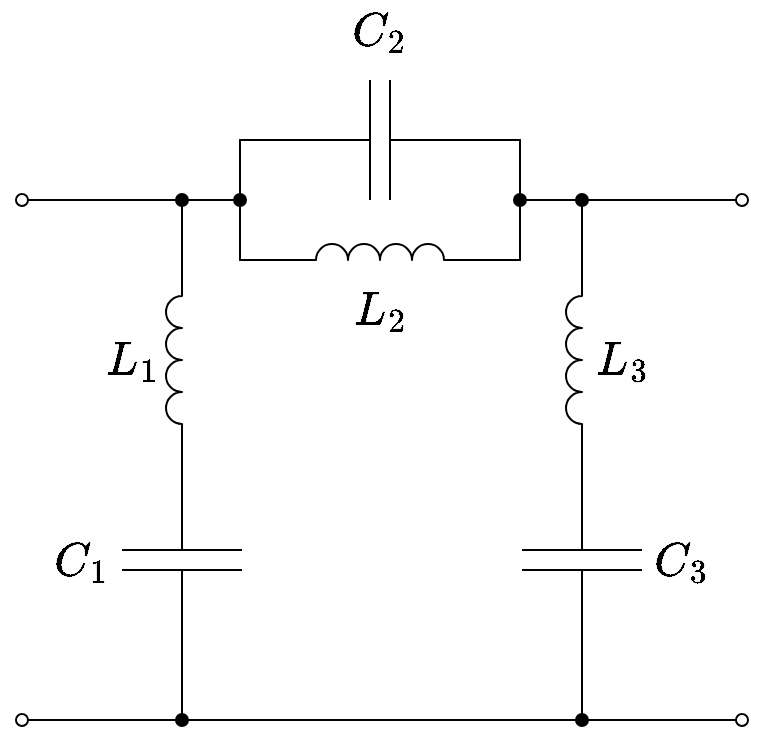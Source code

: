 <mxfile version="24.6.4" type="device">
  <diagram name="ページ1" id="w2pvh1H6CmUVhUlYlFQI">
    <mxGraphModel dx="1434" dy="836" grid="1" gridSize="10" guides="1" tooltips="1" connect="1" arrows="1" fold="1" page="1" pageScale="1" pageWidth="1169" pageHeight="827" math="1" shadow="0">
      <root>
        <mxCell id="0" />
        <mxCell id="1" parent="0" />
        <mxCell id="bZTgsBUZp7WbR4AdyU3S-3" value="" style="endArrow=oval;html=1;rounded=0;startArrow=oval;startFill=0;endFill=1;" parent="1" edge="1">
          <mxGeometry width="50" height="50" relative="1" as="geometry">
            <mxPoint x="480" y="120" as="sourcePoint" />
            <mxPoint x="369" y="120" as="targetPoint" />
          </mxGeometry>
        </mxCell>
        <mxCell id="bZTgsBUZp7WbR4AdyU3S-5" value="" style="endArrow=oval;html=1;rounded=0;endFill=1;" parent="1" edge="1">
          <mxGeometry width="50" height="50" relative="1" as="geometry">
            <mxPoint x="200" y="150" as="sourcePoint" />
            <mxPoint x="200" y="120" as="targetPoint" />
          </mxGeometry>
        </mxCell>
        <mxCell id="bZTgsBUZp7WbR4AdyU3S-6" value="" style="endArrow=oval;html=1;rounded=0;exitX=1;exitY=1;exitDx=0;exitDy=0;exitPerimeter=0;endFill=1;" parent="1" edge="1">
          <mxGeometry width="50" height="50" relative="1" as="geometry">
            <mxPoint x="200" y="350" as="sourcePoint" />
            <mxPoint x="200" y="380" as="targetPoint" />
          </mxGeometry>
        </mxCell>
        <mxCell id="bZTgsBUZp7WbR4AdyU3S-7" value="" style="endArrow=oval;html=1;rounded=0;startArrow=oval;startFill=0;endFill=0;" parent="1" edge="1">
          <mxGeometry width="50" height="50" relative="1" as="geometry">
            <mxPoint x="480" y="380" as="sourcePoint" />
            <mxPoint x="120" y="380" as="targetPoint" />
          </mxGeometry>
        </mxCell>
        <mxCell id="bZTgsBUZp7WbR4AdyU3S-8" value="" style="endArrow=oval;html=1;rounded=0;startArrow=oval;startFill=0;endFill=1;" parent="1" edge="1">
          <mxGeometry width="50" height="50" relative="1" as="geometry">
            <mxPoint x="120" y="120" as="sourcePoint" />
            <mxPoint x="229" y="120" as="targetPoint" />
          </mxGeometry>
        </mxCell>
        <mxCell id="bZTgsBUZp7WbR4AdyU3S-25" value="" style="endArrow=oval;html=1;rounded=0;exitX=1;exitY=1;exitDx=0;exitDy=0;exitPerimeter=0;endFill=1;" parent="1" edge="1">
          <mxGeometry width="50" height="50" relative="1" as="geometry">
            <mxPoint x="400" y="350" as="sourcePoint" />
            <mxPoint x="400" y="380" as="targetPoint" />
          </mxGeometry>
        </mxCell>
        <mxCell id="bZTgsBUZp7WbR4AdyU3S-26" value="" style="endArrow=oval;html=1;rounded=0;endFill=1;" parent="1" edge="1">
          <mxGeometry width="50" height="50" relative="1" as="geometry">
            <mxPoint x="400" y="150" as="sourcePoint" />
            <mxPoint x="400" y="120" as="targetPoint" />
          </mxGeometry>
        </mxCell>
        <mxCell id="bZTgsBUZp7WbR4AdyU3S-27" value="" style="pointerEvents=1;verticalLabelPosition=bottom;shadow=0;dashed=0;align=center;html=1;verticalAlign=top;shape=mxgraph.electrical.capacitors.capacitor_1;rotation=-180;" parent="1" vertex="1">
          <mxGeometry x="249" y="60" width="100" height="60" as="geometry" />
        </mxCell>
        <mxCell id="bZTgsBUZp7WbR4AdyU3S-29" value="" style="endArrow=none;html=1;rounded=0;entryX=0;entryY=1;entryDx=0;entryDy=0;entryPerimeter=0;exitX=0;exitY=0.5;exitDx=0;exitDy=0;exitPerimeter=0;" parent="1" source="bZTgsBUZp7WbR4AdyU3S-27" edge="1">
          <mxGeometry width="50" height="50" relative="1" as="geometry">
            <mxPoint x="369" y="90" as="sourcePoint" />
            <mxPoint x="349" y="150" as="targetPoint" />
            <Array as="points">
              <mxPoint x="369" y="90" />
              <mxPoint x="369" y="150" />
            </Array>
          </mxGeometry>
        </mxCell>
        <mxCell id="bZTgsBUZp7WbR4AdyU3S-30" value="" style="endArrow=none;html=1;rounded=0;entryX=0;entryY=1;entryDx=0;entryDy=0;entryPerimeter=0;exitX=1;exitY=0.5;exitDx=0;exitDy=0;exitPerimeter=0;" parent="1" source="bZTgsBUZp7WbR4AdyU3S-27" target="bZTgsBUZp7WbR4AdyU3S-37" edge="1">
          <mxGeometry width="50" height="50" relative="1" as="geometry">
            <mxPoint x="279" y="130" as="sourcePoint" />
            <mxPoint x="249" y="150" as="targetPoint" />
            <Array as="points">
              <mxPoint x="229" y="90" />
              <mxPoint x="229" y="150" />
            </Array>
          </mxGeometry>
        </mxCell>
        <mxCell id="bZTgsBUZp7WbR4AdyU3S-37" value="" style="pointerEvents=1;verticalLabelPosition=bottom;shadow=0;dashed=0;align=center;html=1;verticalAlign=top;shape=mxgraph.electrical.inductors.inductor_3;rotation=0;" parent="1" vertex="1">
          <mxGeometry x="249" y="142" width="100" height="8" as="geometry" />
        </mxCell>
        <mxCell id="bZTgsBUZp7WbR4AdyU3S-33" value="" style="pointerEvents=1;verticalLabelPosition=bottom;shadow=0;dashed=0;align=center;html=1;verticalAlign=top;shape=mxgraph.electrical.capacitors.capacitor_1;rotation=90;" parent="1" vertex="1">
          <mxGeometry x="150" y="270" width="100" height="60" as="geometry" />
        </mxCell>
        <mxCell id="bZTgsBUZp7WbR4AdyU3S-34" value="" style="pointerEvents=1;verticalLabelPosition=bottom;shadow=0;dashed=0;align=center;html=1;verticalAlign=top;shape=mxgraph.electrical.inductors.inductor_3;rotation=90;flipH=1;flipV=1;" parent="1" vertex="1">
          <mxGeometry x="146" y="196" width="100" height="8" as="geometry" />
        </mxCell>
        <mxCell id="bZTgsBUZp7WbR4AdyU3S-40" value="" style="pointerEvents=1;verticalLabelPosition=bottom;shadow=0;dashed=0;align=center;html=1;verticalAlign=top;shape=mxgraph.electrical.capacitors.capacitor_1;rotation=90;" parent="1" vertex="1">
          <mxGeometry x="350" y="270" width="100" height="60" as="geometry" />
        </mxCell>
        <mxCell id="bZTgsBUZp7WbR4AdyU3S-41" value="" style="pointerEvents=1;verticalLabelPosition=bottom;shadow=0;dashed=0;align=center;html=1;verticalAlign=top;shape=mxgraph.electrical.inductors.inductor_3;rotation=90;flipV=1;" parent="1" vertex="1">
          <mxGeometry x="346" y="196" width="100" height="8" as="geometry" />
        </mxCell>
        <mxCell id="83l2y_ENyLmiIGSwuHaz-1" value="$$L_1$$" style="text;html=1;align=center;verticalAlign=middle;whiteSpace=wrap;rounded=0;fontSize=20;" vertex="1" parent="1">
          <mxGeometry x="160" y="185" width="30" height="30" as="geometry" />
        </mxCell>
        <mxCell id="83l2y_ENyLmiIGSwuHaz-2" value="$$L_3$$" style="text;html=1;align=center;verticalAlign=middle;whiteSpace=wrap;rounded=0;fontSize=20;" vertex="1" parent="1">
          <mxGeometry x="400" y="185" width="40" height="30" as="geometry" />
        </mxCell>
        <mxCell id="83l2y_ENyLmiIGSwuHaz-3" value="$$L_2$$" style="text;html=1;align=center;verticalAlign=middle;whiteSpace=wrap;rounded=0;fontSize=20;" vertex="1" parent="1">
          <mxGeometry x="269" y="160" width="60" height="30" as="geometry" />
        </mxCell>
        <mxCell id="83l2y_ENyLmiIGSwuHaz-4" value="$$C_2$$" style="text;html=1;align=center;verticalAlign=middle;whiteSpace=wrap;rounded=0;fontSize=20;" vertex="1" parent="1">
          <mxGeometry x="269" y="20" width="60" height="30" as="geometry" />
        </mxCell>
        <mxCell id="83l2y_ENyLmiIGSwuHaz-5" value="$$C_1$$" style="text;html=1;align=center;verticalAlign=middle;whiteSpace=wrap;rounded=0;fontSize=20;" vertex="1" parent="1">
          <mxGeometry x="130" y="285" width="40" height="30" as="geometry" />
        </mxCell>
        <mxCell id="83l2y_ENyLmiIGSwuHaz-6" value="$$C_3$$" style="text;html=1;align=center;verticalAlign=middle;whiteSpace=wrap;rounded=0;fontSize=20;" vertex="1" parent="1">
          <mxGeometry x="430" y="285" width="40" height="30" as="geometry" />
        </mxCell>
      </root>
    </mxGraphModel>
  </diagram>
</mxfile>
